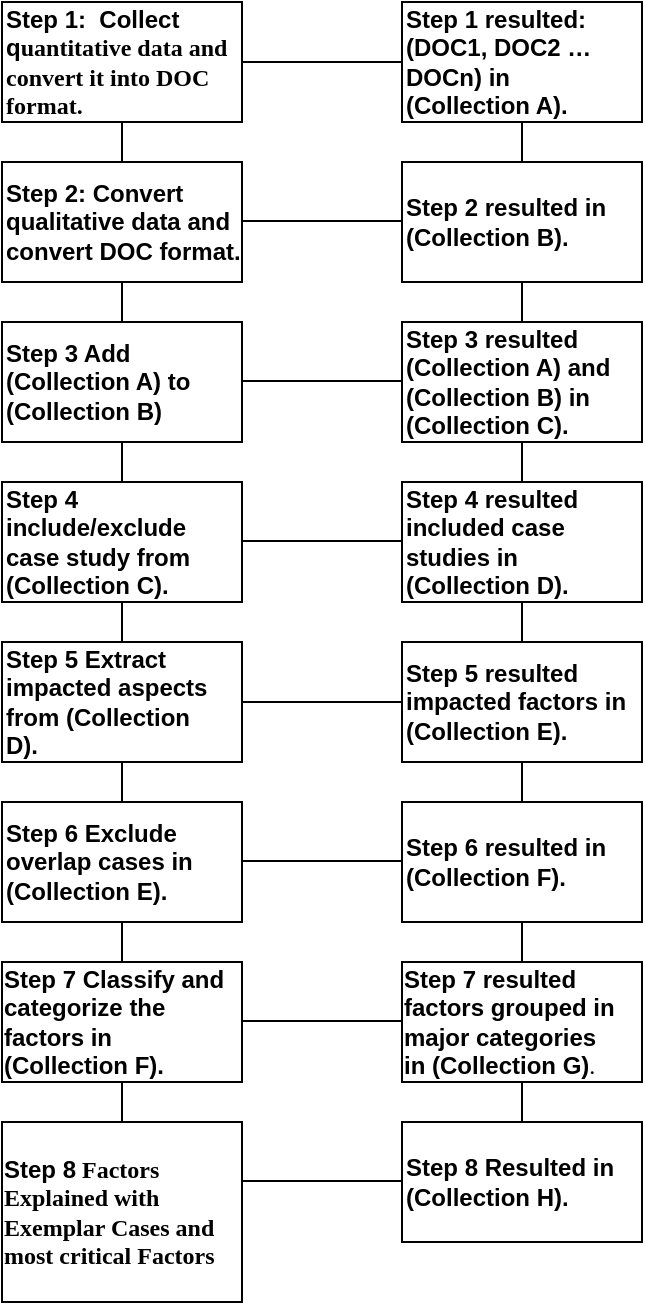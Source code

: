 <mxfile version="20.7.4" type="device"><diagram id="LgC2cQWARP_xxgI9BOQZ" name="Page-1"><mxGraphModel dx="748" dy="544" grid="1" gridSize="10" guides="1" tooltips="1" connect="1" arrows="1" fold="1" page="1" pageScale="1" pageWidth="850" pageHeight="1100" math="0" shadow="0"><root><mxCell id="0"/><mxCell id="1" parent="0"/><mxCell id="BchBvmmSGu03ELiiwALY-1" value="&lt;b&gt;&lt;font color=&quot;#000000&quot;&gt;&lt;span&gt;Step 1: &amp;nbsp;Collect&lt;br&gt;q&lt;/span&gt;&lt;span style=&quot;font-size: 9pt; line-height: 107%; font-family: Georgia, serif;&quot;&gt;uantitative data and convert it into DOC format.&lt;/span&gt;&lt;/font&gt;&lt;/b&gt;" style="rounded=0;whiteSpace=wrap;html=1;align=left;" vertex="1" parent="1"><mxGeometry x="80" y="80" width="120" height="60" as="geometry"/></mxCell><mxCell id="BchBvmmSGu03ELiiwALY-2" value="&lt;b&gt;&lt;span&gt;Step 1 resulted: (DOC1, DOC2 …DOCn) in&lt;br&gt;(Collection A).&lt;/span&gt;&lt;/b&gt;" style="rounded=0;whiteSpace=wrap;html=1;fontColor=#000000;align=left;" vertex="1" parent="1"><mxGeometry x="280" y="80" width="120" height="60" as="geometry"/></mxCell><mxCell id="BchBvmmSGu03ELiiwALY-3" value="&lt;b&gt;&lt;span&gt;Step 2: Convert qualitative data and convert &lt;/span&gt;&lt;span&gt;DOC format.&lt;/span&gt;&lt;/b&gt;" style="rounded=0;whiteSpace=wrap;html=1;fontColor=#000000;align=left;" vertex="1" parent="1"><mxGeometry x="80" y="160" width="120" height="60" as="geometry"/></mxCell><mxCell id="BchBvmmSGu03ELiiwALY-4" value="&lt;b&gt;&lt;span&gt;Step 2 resulted in (Collection B).&lt;/span&gt;&lt;/b&gt;" style="rounded=0;whiteSpace=wrap;html=1;fontColor=#000000;align=left;" vertex="1" parent="1"><mxGeometry x="280" y="160" width="120" height="60" as="geometry"/></mxCell><mxCell id="BchBvmmSGu03ELiiwALY-5" value="&lt;b&gt;&lt;span&gt;Step 3 Add (Collection A) to (Collection B)&lt;/span&gt;&lt;/b&gt;" style="rounded=0;whiteSpace=wrap;html=1;fontColor=#000000;align=left;" vertex="1" parent="1"><mxGeometry x="80" y="240" width="120" height="60" as="geometry"/></mxCell><mxCell id="BchBvmmSGu03ELiiwALY-6" value="&lt;b&gt;&lt;span&gt;Step 3 resulted (Collection A) and (Collection B) in (Collection C).&amp;nbsp;&amp;nbsp;&lt;/span&gt;&lt;/b&gt;" style="rounded=0;whiteSpace=wrap;html=1;fontColor=#000000;align=left;" vertex="1" parent="1"><mxGeometry x="280" y="240" width="120" height="60" as="geometry"/></mxCell><mxCell id="BchBvmmSGu03ELiiwALY-7" value="&lt;b&gt;&lt;span&gt;Step 4 include/exclude case study from&lt;br&gt;(Collection C).&lt;/span&gt;&lt;/b&gt;" style="rounded=0;whiteSpace=wrap;html=1;fontColor=#000000;align=left;" vertex="1" parent="1"><mxGeometry x="80" y="320" width="120" height="60" as="geometry"/></mxCell><mxCell id="BchBvmmSGu03ELiiwALY-8" value="&lt;b&gt;&lt;span&gt;Step 4 resulted included case studies in&lt;br&gt;(Collection D).&lt;/span&gt;&lt;/b&gt;" style="rounded=0;whiteSpace=wrap;html=1;fontColor=#000000;align=left;" vertex="1" parent="1"><mxGeometry x="280" y="320" width="120" height="60" as="geometry"/></mxCell><mxCell id="BchBvmmSGu03ELiiwALY-9" value="&lt;b&gt;&lt;span&gt;Step 5 Extract impacted aspects from (Collection&lt;br&gt;D).&lt;/span&gt;&lt;/b&gt;" style="rounded=0;whiteSpace=wrap;html=1;fontColor=#000000;align=left;" vertex="1" parent="1"><mxGeometry x="80" y="400" width="120" height="60" as="geometry"/></mxCell><mxCell id="BchBvmmSGu03ELiiwALY-10" value="&lt;b&gt;&lt;span&gt;Step 5 resulted impacted factors in (Collection E).&lt;/span&gt;&lt;/b&gt;" style="rounded=0;whiteSpace=wrap;html=1;fontColor=#000000;align=left;" vertex="1" parent="1"><mxGeometry x="280" y="400" width="120" height="60" as="geometry"/></mxCell><mxCell id="BchBvmmSGu03ELiiwALY-11" value="&lt;b&gt;&lt;span style=&quot;font-size:9.0pt;line-height:107%;&lt;br/&gt;font-family:&amp;quot;Georgia&amp;quot;,serif;mso-fareast-font-family:&amp;quot;Times New Roman&amp;quot;;&lt;br/&gt;mso-fareast-theme-font:minor-fareast;mso-bidi-font-family:Arial;mso-bidi-theme-font:&lt;br/&gt;minor-bidi;mso-font-width:105%;mso-ansi-language:EN-US;mso-fareast-language:&lt;br/&gt;EN-US;mso-bidi-language:AR-SA&quot;&gt;Step 6 Exclude overlap cases in (Collection E).&lt;/span&gt;&lt;/b&gt;" style="rounded=0;whiteSpace=wrap;html=1;fontColor=#000000;align=left;" vertex="1" parent="1"><mxGeometry x="80" y="480" width="120" height="60" as="geometry"/></mxCell><mxCell id="BchBvmmSGu03ELiiwALY-12" value="&lt;b&gt;&lt;span style=&quot;font-size:9.0pt;line-height:107%;&lt;br/&gt;font-family:&amp;quot;Georgia&amp;quot;,serif;mso-fareast-font-family:&amp;quot;Times New Roman&amp;quot;;&lt;br/&gt;mso-fareast-theme-font:minor-fareast;mso-bidi-font-family:Arial;mso-bidi-theme-font:&lt;br/&gt;minor-bidi;mso-font-width:105%;mso-ansi-language:EN-US;mso-fareast-language:&lt;br/&gt;EN-US;mso-bidi-language:AR-SA&quot;&gt;Step 6 resulted in (Collection F).&lt;/span&gt;&lt;/b&gt;" style="rounded=0;whiteSpace=wrap;html=1;fontColor=#000000;align=left;" vertex="1" parent="1"><mxGeometry x="280" y="480" width="120" height="60" as="geometry"/></mxCell><mxCell id="BchBvmmSGu03ELiiwALY-13" value="&lt;div style=&quot;text-align: left;&quot;&gt;&lt;b style=&quot;background-color: initial;&quot;&gt;&lt;span style=&quot;font-size:9.0pt;line-height:107%;&lt;br/&gt;font-family:&amp;quot;Georgia&amp;quot;,serif;mso-fareast-font-family:&amp;quot;Times New Roman&amp;quot;;&lt;br/&gt;mso-fareast-theme-font:minor-fareast;mso-bidi-font-family:Arial;mso-bidi-theme-font:&lt;br/&gt;minor-bidi;mso-font-width:105%;mso-ansi-language:EN-US;mso-fareast-language:&lt;br/&gt;EN-US;mso-bidi-language:AR-SA&quot;&gt;Step 7 Classify and categorize the factors in&lt;br/&gt;(Collection F).&lt;/span&gt;&lt;/b&gt;&lt;span style=&quot;background-color: initial; font-size: 9pt; line-height: 107%; font-family: Georgia, serif;&quot;&gt;&amp;nbsp; &amp;nbsp;&lt;/span&gt;&lt;/div&gt;" style="rounded=0;whiteSpace=wrap;html=1;fontColor=#000000;" vertex="1" parent="1"><mxGeometry x="80" y="560" width="120" height="60" as="geometry"/></mxCell><mxCell id="BchBvmmSGu03ELiiwALY-14" value="&lt;div style=&quot;text-align: left;&quot;&gt;&lt;b style=&quot;background-color: initial;&quot;&gt;&lt;span style=&quot;font-size:9.0pt;line-height:107%;&lt;br/&gt;font-family:&amp;quot;Georgia&amp;quot;,serif;mso-fareast-font-family:&amp;quot;Times New Roman&amp;quot;;&lt;br/&gt;mso-fareast-theme-font:minor-fareast;mso-bidi-font-family:Arial;mso-bidi-theme-font:&lt;br/&gt;minor-bidi;mso-font-width:105%;mso-ansi-language:EN-US;mso-fareast-language:&lt;br/&gt;EN-US;mso-bidi-language:AR-SA&quot;&gt;Step 7 resulted factors grouped in major categories&lt;br/&gt;in (Collection G)&lt;/span&gt;&lt;/b&gt;&lt;span style=&quot;background-color: initial; font-size: 9pt; line-height: 107%; font-family: Georgia, serif;&quot;&gt;.&lt;/span&gt;&lt;/div&gt;" style="rounded=0;whiteSpace=wrap;html=1;fontColor=#000000;" vertex="1" parent="1"><mxGeometry x="280" y="560" width="120" height="60" as="geometry"/></mxCell><mxCell id="BchBvmmSGu03ELiiwALY-15" value="&lt;div style=&quot;text-align: left;&quot;&gt;&lt;b style=&quot;background-color: initial;&quot;&gt;&lt;span style=&quot;font-size:9.0pt;line-height:107%;&lt;br/&gt;font-family:&amp;quot;Georgia&amp;quot;,serif;mso-fareast-font-family:&amp;quot;Times New Roman&amp;quot;;&lt;br/&gt;mso-fareast-theme-font:minor-fareast;mso-bidi-font-family:Arial;mso-bidi-theme-font:&lt;br/&gt;minor-bidi;mso-font-width:105%;mso-ansi-language:EN-US;mso-fareast-language:&lt;br/&gt;EN-US;mso-bidi-language:AR-SA&quot;&gt;Step 8&lt;/span&gt;&lt;/b&gt;&lt;span style=&quot;background-color: initial; font-size: 9pt; line-height: 107%; font-family: Georgia, serif;&quot;&gt; &lt;b&gt;Factors Explained with Exemplar Cases and&lt;br/&gt;most critical Factors&amp;nbsp;&lt;/b&gt;&lt;/span&gt;&lt;/div&gt;" style="rounded=0;whiteSpace=wrap;html=1;fontColor=#000000;" vertex="1" parent="1"><mxGeometry x="80" y="640" width="120" height="90" as="geometry"/></mxCell><mxCell id="BchBvmmSGu03ELiiwALY-16" value="&lt;b&gt;&lt;span style=&quot;font-size:9.0pt;line-height:107%;&lt;br/&gt;font-family:&amp;quot;Georgia&amp;quot;,serif;mso-fareast-font-family:&amp;quot;Times New Roman&amp;quot;;&lt;br/&gt;mso-fareast-theme-font:minor-fareast;mso-bidi-font-family:Arial;mso-bidi-theme-font:&lt;br/&gt;minor-bidi;mso-font-width:105%;mso-ansi-language:EN-US;mso-fareast-language:&lt;br/&gt;EN-US;mso-bidi-language:AR-SA&quot;&gt;Step 8 Resulted in (Collection H).&lt;/span&gt;&lt;/b&gt;" style="rounded=0;whiteSpace=wrap;html=1;fontColor=#000000;align=left;" vertex="1" parent="1"><mxGeometry x="280" y="640" width="120" height="60" as="geometry"/></mxCell><mxCell id="BchBvmmSGu03ELiiwALY-17" value="" style="endArrow=none;html=1;rounded=0;fontColor=#000000;exitX=1;exitY=0.5;exitDx=0;exitDy=0;" edge="1" parent="1" source="BchBvmmSGu03ELiiwALY-1"><mxGeometry width="50" height="50" relative="1" as="geometry"><mxPoint x="230" y="160" as="sourcePoint"/><mxPoint x="280" y="110" as="targetPoint"/></mxGeometry></mxCell><mxCell id="BchBvmmSGu03ELiiwALY-18" value="" style="endArrow=none;html=1;rounded=0;fontColor=#000000;exitX=0.5;exitY=0;exitDx=0;exitDy=0;entryX=0.5;entryY=1;entryDx=0;entryDy=0;" edge="1" parent="1" source="BchBvmmSGu03ELiiwALY-4" target="BchBvmmSGu03ELiiwALY-2"><mxGeometry width="50" height="50" relative="1" as="geometry"><mxPoint x="440" y="159" as="sourcePoint"/><mxPoint x="520" y="159" as="targetPoint"/></mxGeometry></mxCell><mxCell id="BchBvmmSGu03ELiiwALY-19" value="" style="endArrow=none;html=1;rounded=0;fontColor=#000000;exitX=1;exitY=0.5;exitDx=0;exitDy=0;" edge="1" parent="1"><mxGeometry width="50" height="50" relative="1" as="geometry"><mxPoint x="200" y="669.5" as="sourcePoint"/><mxPoint x="280" y="669.5" as="targetPoint"/></mxGeometry></mxCell><mxCell id="BchBvmmSGu03ELiiwALY-20" value="" style="endArrow=none;html=1;rounded=0;fontColor=#000000;exitX=1;exitY=0.5;exitDx=0;exitDy=0;" edge="1" parent="1"><mxGeometry width="50" height="50" relative="1" as="geometry"><mxPoint x="200" y="589.5" as="sourcePoint"/><mxPoint x="280" y="589.5" as="targetPoint"/></mxGeometry></mxCell><mxCell id="BchBvmmSGu03ELiiwALY-21" value="" style="endArrow=none;html=1;rounded=0;fontColor=#000000;exitX=1;exitY=0.5;exitDx=0;exitDy=0;" edge="1" parent="1"><mxGeometry width="50" height="50" relative="1" as="geometry"><mxPoint x="200" y="509.5" as="sourcePoint"/><mxPoint x="280" y="509.5" as="targetPoint"/></mxGeometry></mxCell><mxCell id="BchBvmmSGu03ELiiwALY-22" value="" style="endArrow=none;html=1;rounded=0;fontColor=#000000;exitX=1;exitY=0.5;exitDx=0;exitDy=0;" edge="1" parent="1"><mxGeometry width="50" height="50" relative="1" as="geometry"><mxPoint x="200" y="430" as="sourcePoint"/><mxPoint x="280" y="430" as="targetPoint"/></mxGeometry></mxCell><mxCell id="BchBvmmSGu03ELiiwALY-23" value="" style="endArrow=none;html=1;rounded=0;fontColor=#000000;exitX=1;exitY=0.5;exitDx=0;exitDy=0;" edge="1" parent="1"><mxGeometry width="50" height="50" relative="1" as="geometry"><mxPoint x="200" y="349.5" as="sourcePoint"/><mxPoint x="280" y="349.5" as="targetPoint"/></mxGeometry></mxCell><mxCell id="BchBvmmSGu03ELiiwALY-24" value="" style="endArrow=none;html=1;rounded=0;fontColor=#000000;exitX=1;exitY=0.5;exitDx=0;exitDy=0;" edge="1" parent="1"><mxGeometry width="50" height="50" relative="1" as="geometry"><mxPoint x="200" y="189.5" as="sourcePoint"/><mxPoint x="280" y="189.5" as="targetPoint"/></mxGeometry></mxCell><mxCell id="BchBvmmSGu03ELiiwALY-28" value="" style="endArrow=none;html=1;rounded=0;fontColor=#000000;exitX=1;exitY=0.5;exitDx=0;exitDy=0;" edge="1" parent="1"><mxGeometry width="50" height="50" relative="1" as="geometry"><mxPoint x="310" y="220" as="sourcePoint"/><mxPoint x="390" y="220" as="targetPoint"/></mxGeometry></mxCell><mxCell id="BchBvmmSGu03ELiiwALY-29" value="" style="endArrow=none;html=1;rounded=0;fontColor=#000000;exitX=1;exitY=0.5;exitDx=0;exitDy=0;" edge="1" parent="1"><mxGeometry width="50" height="50" relative="1" as="geometry"><mxPoint x="200" y="269.5" as="sourcePoint"/><mxPoint x="280" y="269.5" as="targetPoint"/></mxGeometry></mxCell><mxCell id="BchBvmmSGu03ELiiwALY-32" value="" style="endArrow=none;html=1;rounded=0;fontColor=#000000;" edge="1" parent="1" source="BchBvmmSGu03ELiiwALY-4" target="BchBvmmSGu03ELiiwALY-6"><mxGeometry width="50" height="50" relative="1" as="geometry"><mxPoint x="360" y="180" as="sourcePoint"/><mxPoint x="410" y="130" as="targetPoint"/></mxGeometry></mxCell><mxCell id="BchBvmmSGu03ELiiwALY-33" value="" style="endArrow=none;html=1;rounded=0;fontColor=#000000;entryX=0.5;entryY=1;entryDx=0;entryDy=0;exitX=0.5;exitY=0;exitDx=0;exitDy=0;" edge="1" parent="1" source="BchBvmmSGu03ELiiwALY-16" target="BchBvmmSGu03ELiiwALY-14"><mxGeometry width="50" height="50" relative="1" as="geometry"><mxPoint x="360" y="750" as="sourcePoint"/><mxPoint x="410" y="700" as="targetPoint"/></mxGeometry></mxCell><mxCell id="BchBvmmSGu03ELiiwALY-34" value="" style="endArrow=none;html=1;rounded=0;fontColor=#000000;entryX=0.5;entryY=1;entryDx=0;entryDy=0;" edge="1" parent="1" source="BchBvmmSGu03ELiiwALY-15" target="BchBvmmSGu03ELiiwALY-13"><mxGeometry width="50" height="50" relative="1" as="geometry"><mxPoint x="360" y="750" as="sourcePoint"/><mxPoint x="410" y="700" as="targetPoint"/></mxGeometry></mxCell><mxCell id="BchBvmmSGu03ELiiwALY-35" value="" style="endArrow=none;html=1;rounded=0;fontColor=#000000;exitX=0.5;exitY=0;exitDx=0;exitDy=0;entryX=0.5;entryY=1;entryDx=0;entryDy=0;" edge="1" parent="1" source="BchBvmmSGu03ELiiwALY-14" target="BchBvmmSGu03ELiiwALY-12"><mxGeometry width="50" height="50" relative="1" as="geometry"><mxPoint x="360" y="560" as="sourcePoint"/><mxPoint x="410" y="510" as="targetPoint"/></mxGeometry></mxCell><mxCell id="BchBvmmSGu03ELiiwALY-36" value="" style="endArrow=none;html=1;rounded=0;fontColor=#000000;entryX=0.5;entryY=1;entryDx=0;entryDy=0;exitX=0.5;exitY=0;exitDx=0;exitDy=0;" edge="1" parent="1" source="BchBvmmSGu03ELiiwALY-12" target="BchBvmmSGu03ELiiwALY-10"><mxGeometry width="50" height="50" relative="1" as="geometry"><mxPoint x="360" y="560" as="sourcePoint"/><mxPoint x="410" y="510" as="targetPoint"/></mxGeometry></mxCell><mxCell id="BchBvmmSGu03ELiiwALY-37" value="" style="endArrow=none;html=1;rounded=0;fontColor=#000000;exitX=0.5;exitY=0;exitDx=0;exitDy=0;entryX=0.5;entryY=1;entryDx=0;entryDy=0;" edge="1" parent="1" source="BchBvmmSGu03ELiiwALY-13" target="BchBvmmSGu03ELiiwALY-11"><mxGeometry width="50" height="50" relative="1" as="geometry"><mxPoint x="270" y="560" as="sourcePoint"/><mxPoint x="320" y="510" as="targetPoint"/></mxGeometry></mxCell><mxCell id="BchBvmmSGu03ELiiwALY-38" value="" style="endArrow=none;html=1;rounded=0;fontColor=#000000;exitX=0.5;exitY=0;exitDx=0;exitDy=0;entryX=0.5;entryY=1;entryDx=0;entryDy=0;" edge="1" parent="1" source="BchBvmmSGu03ELiiwALY-11" target="BchBvmmSGu03ELiiwALY-9"><mxGeometry width="50" height="50" relative="1" as="geometry"><mxPoint x="270" y="480" as="sourcePoint"/><mxPoint x="320" y="430" as="targetPoint"/></mxGeometry></mxCell><mxCell id="BchBvmmSGu03ELiiwALY-39" value="" style="endArrow=none;html=1;rounded=0;fontColor=#000000;exitX=0.5;exitY=0;exitDx=0;exitDy=0;entryX=0.5;entryY=1;entryDx=0;entryDy=0;" edge="1" parent="1" source="BchBvmmSGu03ELiiwALY-9" target="BchBvmmSGu03ELiiwALY-7"><mxGeometry width="50" height="50" relative="1" as="geometry"><mxPoint x="270" y="370" as="sourcePoint"/><mxPoint x="320" y="320" as="targetPoint"/></mxGeometry></mxCell><mxCell id="BchBvmmSGu03ELiiwALY-40" value="" style="endArrow=none;html=1;rounded=0;fontColor=#000000;entryX=0.5;entryY=1;entryDx=0;entryDy=0;exitX=0.5;exitY=0;exitDx=0;exitDy=0;" edge="1" parent="1" source="BchBvmmSGu03ELiiwALY-7" target="BchBvmmSGu03ELiiwALY-5"><mxGeometry width="50" height="50" relative="1" as="geometry"><mxPoint x="270" y="270" as="sourcePoint"/><mxPoint x="320" y="220" as="targetPoint"/></mxGeometry></mxCell><mxCell id="BchBvmmSGu03ELiiwALY-41" value="" style="endArrow=none;html=1;rounded=0;fontColor=#000000;exitX=0.5;exitY=0;exitDx=0;exitDy=0;" edge="1" parent="1" source="BchBvmmSGu03ELiiwALY-5" target="BchBvmmSGu03ELiiwALY-3"><mxGeometry width="50" height="50" relative="1" as="geometry"><mxPoint x="270" y="230" as="sourcePoint"/><mxPoint x="320" y="180" as="targetPoint"/></mxGeometry></mxCell><mxCell id="BchBvmmSGu03ELiiwALY-42" value="" style="endArrow=none;html=1;rounded=0;fontColor=#000000;exitX=0.5;exitY=0;exitDx=0;exitDy=0;" edge="1" parent="1" source="BchBvmmSGu03ELiiwALY-3" target="BchBvmmSGu03ELiiwALY-1"><mxGeometry width="50" height="50" relative="1" as="geometry"><mxPoint x="270" y="90" as="sourcePoint"/><mxPoint x="320" y="40" as="targetPoint"/></mxGeometry></mxCell><mxCell id="BchBvmmSGu03ELiiwALY-43" value="" style="endArrow=none;html=1;rounded=0;fontColor=#000000;exitX=0.5;exitY=0;exitDx=0;exitDy=0;entryX=0.5;entryY=1;entryDx=0;entryDy=0;" edge="1" parent="1" source="BchBvmmSGu03ELiiwALY-8" target="BchBvmmSGu03ELiiwALY-6"><mxGeometry width="50" height="50" relative="1" as="geometry"><mxPoint x="270" y="260" as="sourcePoint"/><mxPoint x="320" y="210" as="targetPoint"/></mxGeometry></mxCell><mxCell id="BchBvmmSGu03ELiiwALY-44" value="" style="endArrow=none;html=1;rounded=0;fontColor=#000000;entryX=0.5;entryY=1;entryDx=0;entryDy=0;exitX=0.5;exitY=0;exitDx=0;exitDy=0;" edge="1" parent="1" source="BchBvmmSGu03ELiiwALY-10" target="BchBvmmSGu03ELiiwALY-8"><mxGeometry width="50" height="50" relative="1" as="geometry"><mxPoint x="270" y="510" as="sourcePoint"/><mxPoint x="320" y="460" as="targetPoint"/></mxGeometry></mxCell></root></mxGraphModel></diagram></mxfile>